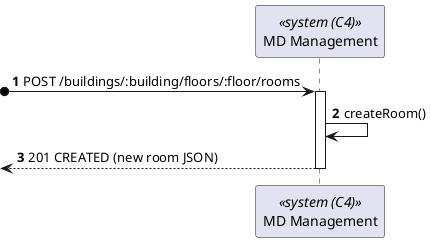 @startuml process-view
autonumber
participant SYS as "MD Management" <<system (C4)>>


?o-> SYS : POST /buildings/:building/floors/:floor/rooms
activate SYS

SYS -> SYS : createRoom()
<-- SYS : 201 CREATED (new room JSON)
deactivate SYS

@enduml
